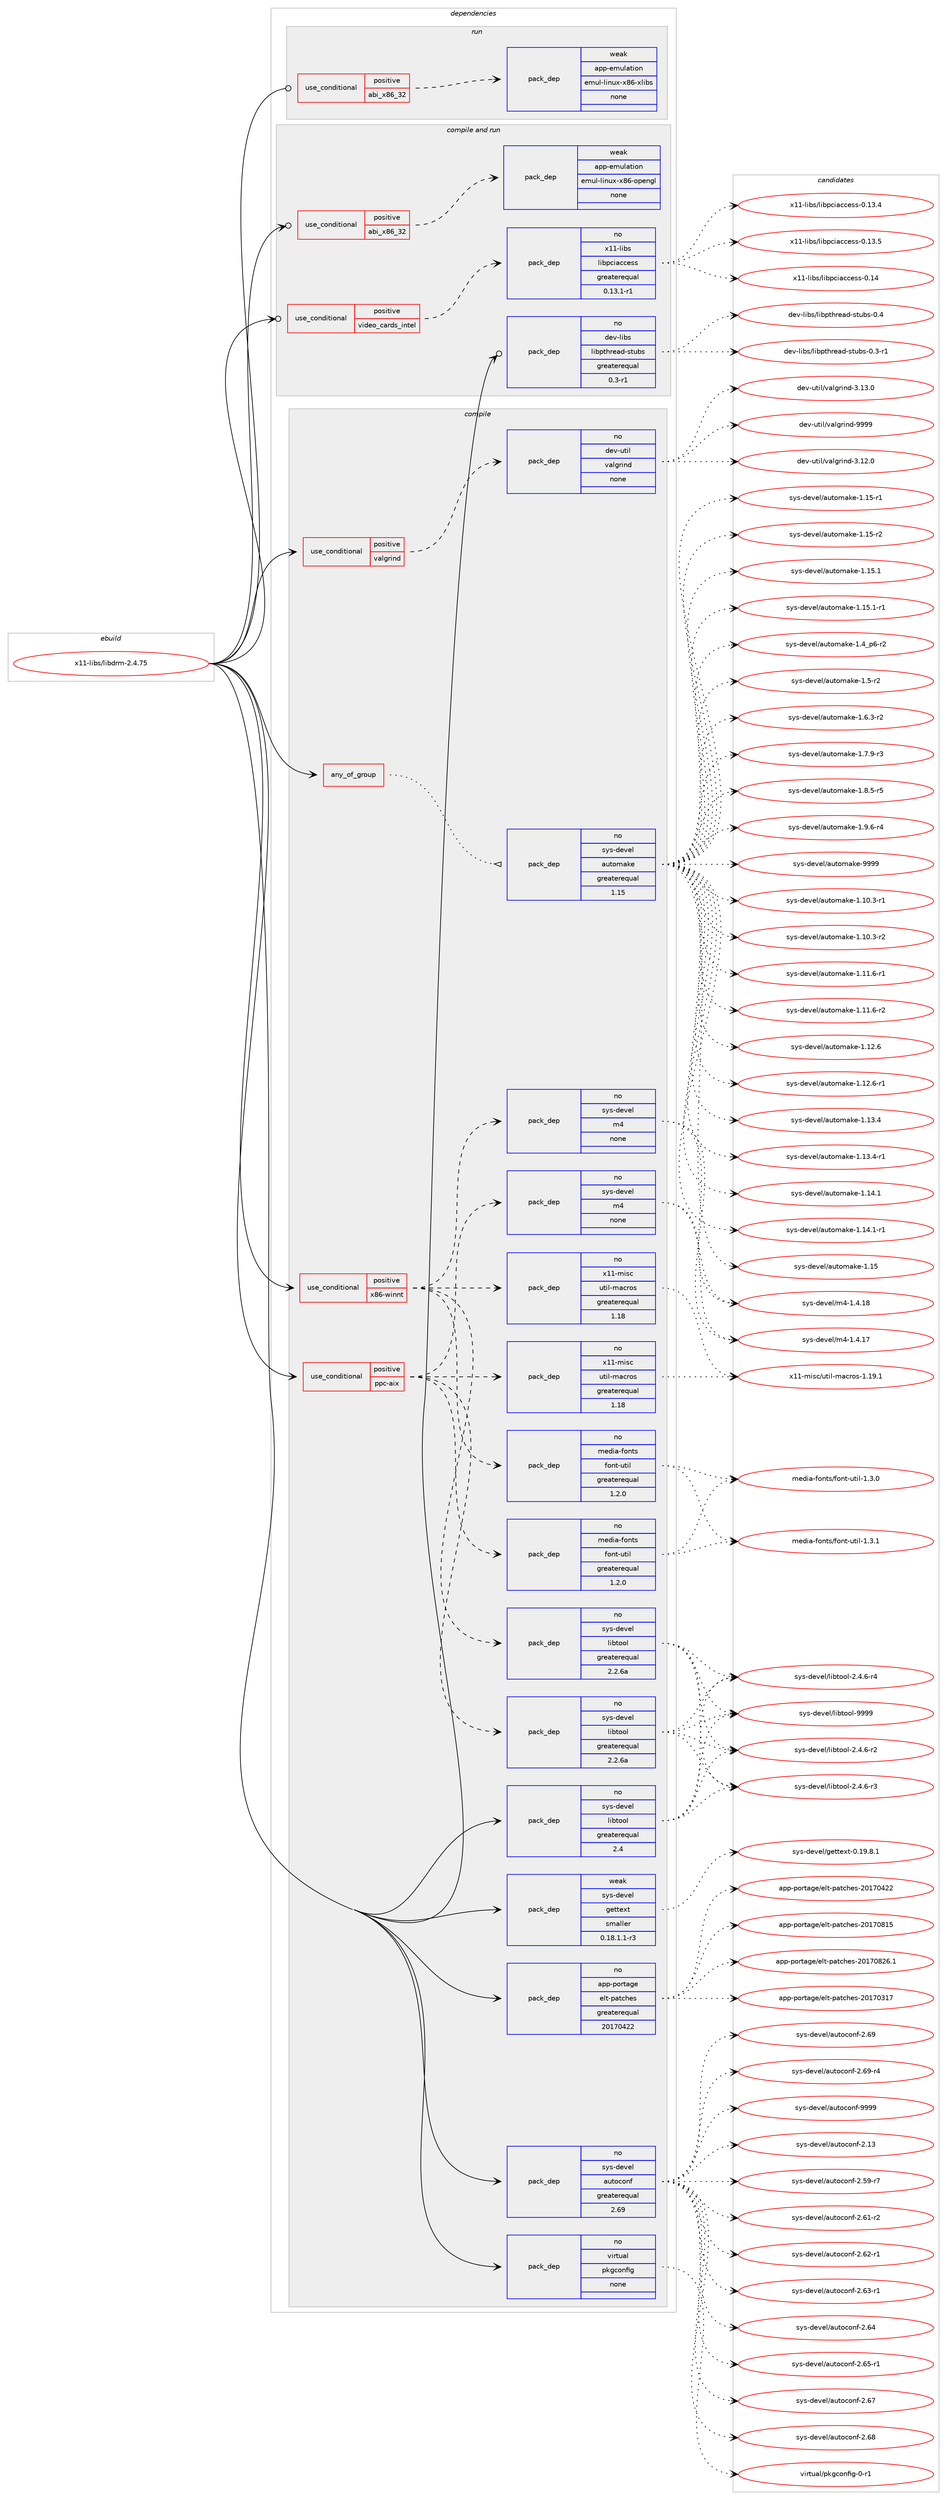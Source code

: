 digraph prolog {

# *************
# Graph options
# *************

newrank=true;
concentrate=true;
compound=true;
graph [rankdir=LR,fontname=Helvetica,fontsize=10,ranksep=1.5];#, ranksep=2.5, nodesep=0.2];
edge  [arrowhead=vee];
node  [fontname=Helvetica,fontsize=10];

# **********
# The ebuild
# **********

subgraph cluster_leftcol {
color=gray;
rank=same;
label=<<i>ebuild</i>>;
id [label="x11-libs/libdrm-2.4.75", color=red, width=4, href="../x11-libs/libdrm-2.4.75.svg"];
}

# ****************
# The dependencies
# ****************

subgraph cluster_midcol {
color=gray;
label=<<i>dependencies</i>>;
subgraph cluster_compile {
fillcolor="#eeeeee";
style=filled;
label=<<i>compile</i>>;
subgraph any9330 {
dependency518768 [label=<<TABLE BORDER="0" CELLBORDER="1" CELLSPACING="0" CELLPADDING="4"><TR><TD CELLPADDING="10">any_of_group</TD></TR></TABLE>>, shape=none, color=red];subgraph pack386534 {
dependency518769 [label=<<TABLE BORDER="0" CELLBORDER="1" CELLSPACING="0" CELLPADDING="4" WIDTH="220"><TR><TD ROWSPAN="6" CELLPADDING="30">pack_dep</TD></TR><TR><TD WIDTH="110">no</TD></TR><TR><TD>sys-devel</TD></TR><TR><TD>automake</TD></TR><TR><TD>greaterequal</TD></TR><TR><TD>1.15</TD></TR></TABLE>>, shape=none, color=blue];
}
dependency518768:e -> dependency518769:w [weight=20,style="dotted",arrowhead="oinv"];
}
id:e -> dependency518768:w [weight=20,style="solid",arrowhead="vee"];
subgraph cond122565 {
dependency518770 [label=<<TABLE BORDER="0" CELLBORDER="1" CELLSPACING="0" CELLPADDING="4"><TR><TD ROWSPAN="3" CELLPADDING="10">use_conditional</TD></TR><TR><TD>positive</TD></TR><TR><TD>ppc-aix</TD></TR></TABLE>>, shape=none, color=red];
subgraph pack386535 {
dependency518771 [label=<<TABLE BORDER="0" CELLBORDER="1" CELLSPACING="0" CELLPADDING="4" WIDTH="220"><TR><TD ROWSPAN="6" CELLPADDING="30">pack_dep</TD></TR><TR><TD WIDTH="110">no</TD></TR><TR><TD>sys-devel</TD></TR><TR><TD>libtool</TD></TR><TR><TD>greaterequal</TD></TR><TR><TD>2.2.6a</TD></TR></TABLE>>, shape=none, color=blue];
}
dependency518770:e -> dependency518771:w [weight=20,style="dashed",arrowhead="vee"];
subgraph pack386536 {
dependency518772 [label=<<TABLE BORDER="0" CELLBORDER="1" CELLSPACING="0" CELLPADDING="4" WIDTH="220"><TR><TD ROWSPAN="6" CELLPADDING="30">pack_dep</TD></TR><TR><TD WIDTH="110">no</TD></TR><TR><TD>sys-devel</TD></TR><TR><TD>m4</TD></TR><TR><TD>none</TD></TR><TR><TD></TD></TR></TABLE>>, shape=none, color=blue];
}
dependency518770:e -> dependency518772:w [weight=20,style="dashed",arrowhead="vee"];
subgraph pack386537 {
dependency518773 [label=<<TABLE BORDER="0" CELLBORDER="1" CELLSPACING="0" CELLPADDING="4" WIDTH="220"><TR><TD ROWSPAN="6" CELLPADDING="30">pack_dep</TD></TR><TR><TD WIDTH="110">no</TD></TR><TR><TD>x11-misc</TD></TR><TR><TD>util-macros</TD></TR><TR><TD>greaterequal</TD></TR><TR><TD>1.18</TD></TR></TABLE>>, shape=none, color=blue];
}
dependency518770:e -> dependency518773:w [weight=20,style="dashed",arrowhead="vee"];
subgraph pack386538 {
dependency518774 [label=<<TABLE BORDER="0" CELLBORDER="1" CELLSPACING="0" CELLPADDING="4" WIDTH="220"><TR><TD ROWSPAN="6" CELLPADDING="30">pack_dep</TD></TR><TR><TD WIDTH="110">no</TD></TR><TR><TD>media-fonts</TD></TR><TR><TD>font-util</TD></TR><TR><TD>greaterequal</TD></TR><TR><TD>1.2.0</TD></TR></TABLE>>, shape=none, color=blue];
}
dependency518770:e -> dependency518774:w [weight=20,style="dashed",arrowhead="vee"];
}
id:e -> dependency518770:w [weight=20,style="solid",arrowhead="vee"];
subgraph cond122566 {
dependency518775 [label=<<TABLE BORDER="0" CELLBORDER="1" CELLSPACING="0" CELLPADDING="4"><TR><TD ROWSPAN="3" CELLPADDING="10">use_conditional</TD></TR><TR><TD>positive</TD></TR><TR><TD>valgrind</TD></TR></TABLE>>, shape=none, color=red];
subgraph pack386539 {
dependency518776 [label=<<TABLE BORDER="0" CELLBORDER="1" CELLSPACING="0" CELLPADDING="4" WIDTH="220"><TR><TD ROWSPAN="6" CELLPADDING="30">pack_dep</TD></TR><TR><TD WIDTH="110">no</TD></TR><TR><TD>dev-util</TD></TR><TR><TD>valgrind</TD></TR><TR><TD>none</TD></TR><TR><TD></TD></TR></TABLE>>, shape=none, color=blue];
}
dependency518775:e -> dependency518776:w [weight=20,style="dashed",arrowhead="vee"];
}
id:e -> dependency518775:w [weight=20,style="solid",arrowhead="vee"];
subgraph cond122567 {
dependency518777 [label=<<TABLE BORDER="0" CELLBORDER="1" CELLSPACING="0" CELLPADDING="4"><TR><TD ROWSPAN="3" CELLPADDING="10">use_conditional</TD></TR><TR><TD>positive</TD></TR><TR><TD>x86-winnt</TD></TR></TABLE>>, shape=none, color=red];
subgraph pack386540 {
dependency518778 [label=<<TABLE BORDER="0" CELLBORDER="1" CELLSPACING="0" CELLPADDING="4" WIDTH="220"><TR><TD ROWSPAN="6" CELLPADDING="30">pack_dep</TD></TR><TR><TD WIDTH="110">no</TD></TR><TR><TD>sys-devel</TD></TR><TR><TD>libtool</TD></TR><TR><TD>greaterequal</TD></TR><TR><TD>2.2.6a</TD></TR></TABLE>>, shape=none, color=blue];
}
dependency518777:e -> dependency518778:w [weight=20,style="dashed",arrowhead="vee"];
subgraph pack386541 {
dependency518779 [label=<<TABLE BORDER="0" CELLBORDER="1" CELLSPACING="0" CELLPADDING="4" WIDTH="220"><TR><TD ROWSPAN="6" CELLPADDING="30">pack_dep</TD></TR><TR><TD WIDTH="110">no</TD></TR><TR><TD>sys-devel</TD></TR><TR><TD>m4</TD></TR><TR><TD>none</TD></TR><TR><TD></TD></TR></TABLE>>, shape=none, color=blue];
}
dependency518777:e -> dependency518779:w [weight=20,style="dashed",arrowhead="vee"];
subgraph pack386542 {
dependency518780 [label=<<TABLE BORDER="0" CELLBORDER="1" CELLSPACING="0" CELLPADDING="4" WIDTH="220"><TR><TD ROWSPAN="6" CELLPADDING="30">pack_dep</TD></TR><TR><TD WIDTH="110">no</TD></TR><TR><TD>x11-misc</TD></TR><TR><TD>util-macros</TD></TR><TR><TD>greaterequal</TD></TR><TR><TD>1.18</TD></TR></TABLE>>, shape=none, color=blue];
}
dependency518777:e -> dependency518780:w [weight=20,style="dashed",arrowhead="vee"];
subgraph pack386543 {
dependency518781 [label=<<TABLE BORDER="0" CELLBORDER="1" CELLSPACING="0" CELLPADDING="4" WIDTH="220"><TR><TD ROWSPAN="6" CELLPADDING="30">pack_dep</TD></TR><TR><TD WIDTH="110">no</TD></TR><TR><TD>media-fonts</TD></TR><TR><TD>font-util</TD></TR><TR><TD>greaterequal</TD></TR><TR><TD>1.2.0</TD></TR></TABLE>>, shape=none, color=blue];
}
dependency518777:e -> dependency518781:w [weight=20,style="dashed",arrowhead="vee"];
}
id:e -> dependency518777:w [weight=20,style="solid",arrowhead="vee"];
subgraph pack386544 {
dependency518782 [label=<<TABLE BORDER="0" CELLBORDER="1" CELLSPACING="0" CELLPADDING="4" WIDTH="220"><TR><TD ROWSPAN="6" CELLPADDING="30">pack_dep</TD></TR><TR><TD WIDTH="110">no</TD></TR><TR><TD>app-portage</TD></TR><TR><TD>elt-patches</TD></TR><TR><TD>greaterequal</TD></TR><TR><TD>20170422</TD></TR></TABLE>>, shape=none, color=blue];
}
id:e -> dependency518782:w [weight=20,style="solid",arrowhead="vee"];
subgraph pack386545 {
dependency518783 [label=<<TABLE BORDER="0" CELLBORDER="1" CELLSPACING="0" CELLPADDING="4" WIDTH="220"><TR><TD ROWSPAN="6" CELLPADDING="30">pack_dep</TD></TR><TR><TD WIDTH="110">no</TD></TR><TR><TD>sys-devel</TD></TR><TR><TD>autoconf</TD></TR><TR><TD>greaterequal</TD></TR><TR><TD>2.69</TD></TR></TABLE>>, shape=none, color=blue];
}
id:e -> dependency518783:w [weight=20,style="solid",arrowhead="vee"];
subgraph pack386546 {
dependency518784 [label=<<TABLE BORDER="0" CELLBORDER="1" CELLSPACING="0" CELLPADDING="4" WIDTH="220"><TR><TD ROWSPAN="6" CELLPADDING="30">pack_dep</TD></TR><TR><TD WIDTH="110">no</TD></TR><TR><TD>sys-devel</TD></TR><TR><TD>libtool</TD></TR><TR><TD>greaterequal</TD></TR><TR><TD>2.4</TD></TR></TABLE>>, shape=none, color=blue];
}
id:e -> dependency518784:w [weight=20,style="solid",arrowhead="vee"];
subgraph pack386547 {
dependency518785 [label=<<TABLE BORDER="0" CELLBORDER="1" CELLSPACING="0" CELLPADDING="4" WIDTH="220"><TR><TD ROWSPAN="6" CELLPADDING="30">pack_dep</TD></TR><TR><TD WIDTH="110">no</TD></TR><TR><TD>virtual</TD></TR><TR><TD>pkgconfig</TD></TR><TR><TD>none</TD></TR><TR><TD></TD></TR></TABLE>>, shape=none, color=blue];
}
id:e -> dependency518785:w [weight=20,style="solid",arrowhead="vee"];
subgraph pack386548 {
dependency518786 [label=<<TABLE BORDER="0" CELLBORDER="1" CELLSPACING="0" CELLPADDING="4" WIDTH="220"><TR><TD ROWSPAN="6" CELLPADDING="30">pack_dep</TD></TR><TR><TD WIDTH="110">weak</TD></TR><TR><TD>sys-devel</TD></TR><TR><TD>gettext</TD></TR><TR><TD>smaller</TD></TR><TR><TD>0.18.1.1-r3</TD></TR></TABLE>>, shape=none, color=blue];
}
id:e -> dependency518786:w [weight=20,style="solid",arrowhead="vee"];
}
subgraph cluster_compileandrun {
fillcolor="#eeeeee";
style=filled;
label=<<i>compile and run</i>>;
subgraph cond122568 {
dependency518787 [label=<<TABLE BORDER="0" CELLBORDER="1" CELLSPACING="0" CELLPADDING="4"><TR><TD ROWSPAN="3" CELLPADDING="10">use_conditional</TD></TR><TR><TD>positive</TD></TR><TR><TD>abi_x86_32</TD></TR></TABLE>>, shape=none, color=red];
subgraph pack386549 {
dependency518788 [label=<<TABLE BORDER="0" CELLBORDER="1" CELLSPACING="0" CELLPADDING="4" WIDTH="220"><TR><TD ROWSPAN="6" CELLPADDING="30">pack_dep</TD></TR><TR><TD WIDTH="110">weak</TD></TR><TR><TD>app-emulation</TD></TR><TR><TD>emul-linux-x86-opengl</TD></TR><TR><TD>none</TD></TR><TR><TD></TD></TR></TABLE>>, shape=none, color=blue];
}
dependency518787:e -> dependency518788:w [weight=20,style="dashed",arrowhead="vee"];
}
id:e -> dependency518787:w [weight=20,style="solid",arrowhead="odotvee"];
subgraph cond122569 {
dependency518789 [label=<<TABLE BORDER="0" CELLBORDER="1" CELLSPACING="0" CELLPADDING="4"><TR><TD ROWSPAN="3" CELLPADDING="10">use_conditional</TD></TR><TR><TD>positive</TD></TR><TR><TD>video_cards_intel</TD></TR></TABLE>>, shape=none, color=red];
subgraph pack386550 {
dependency518790 [label=<<TABLE BORDER="0" CELLBORDER="1" CELLSPACING="0" CELLPADDING="4" WIDTH="220"><TR><TD ROWSPAN="6" CELLPADDING="30">pack_dep</TD></TR><TR><TD WIDTH="110">no</TD></TR><TR><TD>x11-libs</TD></TR><TR><TD>libpciaccess</TD></TR><TR><TD>greaterequal</TD></TR><TR><TD>0.13.1-r1</TD></TR></TABLE>>, shape=none, color=blue];
}
dependency518789:e -> dependency518790:w [weight=20,style="dashed",arrowhead="vee"];
}
id:e -> dependency518789:w [weight=20,style="solid",arrowhead="odotvee"];
subgraph pack386551 {
dependency518791 [label=<<TABLE BORDER="0" CELLBORDER="1" CELLSPACING="0" CELLPADDING="4" WIDTH="220"><TR><TD ROWSPAN="6" CELLPADDING="30">pack_dep</TD></TR><TR><TD WIDTH="110">no</TD></TR><TR><TD>dev-libs</TD></TR><TR><TD>libpthread-stubs</TD></TR><TR><TD>greaterequal</TD></TR><TR><TD>0.3-r1</TD></TR></TABLE>>, shape=none, color=blue];
}
id:e -> dependency518791:w [weight=20,style="solid",arrowhead="odotvee"];
}
subgraph cluster_run {
fillcolor="#eeeeee";
style=filled;
label=<<i>run</i>>;
subgraph cond122570 {
dependency518792 [label=<<TABLE BORDER="0" CELLBORDER="1" CELLSPACING="0" CELLPADDING="4"><TR><TD ROWSPAN="3" CELLPADDING="10">use_conditional</TD></TR><TR><TD>positive</TD></TR><TR><TD>abi_x86_32</TD></TR></TABLE>>, shape=none, color=red];
subgraph pack386552 {
dependency518793 [label=<<TABLE BORDER="0" CELLBORDER="1" CELLSPACING="0" CELLPADDING="4" WIDTH="220"><TR><TD ROWSPAN="6" CELLPADDING="30">pack_dep</TD></TR><TR><TD WIDTH="110">weak</TD></TR><TR><TD>app-emulation</TD></TR><TR><TD>emul-linux-x86-xlibs</TD></TR><TR><TD>none</TD></TR><TR><TD></TD></TR></TABLE>>, shape=none, color=blue];
}
dependency518792:e -> dependency518793:w [weight=20,style="dashed",arrowhead="vee"];
}
id:e -> dependency518792:w [weight=20,style="solid",arrowhead="odot"];
}
}

# **************
# The candidates
# **************

subgraph cluster_choices {
rank=same;
color=gray;
label=<<i>candidates</i>>;

subgraph choice386534 {
color=black;
nodesep=1;
choice11512111545100101118101108479711711611110997107101454946494846514511449 [label="sys-devel/automake-1.10.3-r1", color=red, width=4,href="../sys-devel/automake-1.10.3-r1.svg"];
choice11512111545100101118101108479711711611110997107101454946494846514511450 [label="sys-devel/automake-1.10.3-r2", color=red, width=4,href="../sys-devel/automake-1.10.3-r2.svg"];
choice11512111545100101118101108479711711611110997107101454946494946544511449 [label="sys-devel/automake-1.11.6-r1", color=red, width=4,href="../sys-devel/automake-1.11.6-r1.svg"];
choice11512111545100101118101108479711711611110997107101454946494946544511450 [label="sys-devel/automake-1.11.6-r2", color=red, width=4,href="../sys-devel/automake-1.11.6-r2.svg"];
choice1151211154510010111810110847971171161111099710710145494649504654 [label="sys-devel/automake-1.12.6", color=red, width=4,href="../sys-devel/automake-1.12.6.svg"];
choice11512111545100101118101108479711711611110997107101454946495046544511449 [label="sys-devel/automake-1.12.6-r1", color=red, width=4,href="../sys-devel/automake-1.12.6-r1.svg"];
choice1151211154510010111810110847971171161111099710710145494649514652 [label="sys-devel/automake-1.13.4", color=red, width=4,href="../sys-devel/automake-1.13.4.svg"];
choice11512111545100101118101108479711711611110997107101454946495146524511449 [label="sys-devel/automake-1.13.4-r1", color=red, width=4,href="../sys-devel/automake-1.13.4-r1.svg"];
choice1151211154510010111810110847971171161111099710710145494649524649 [label="sys-devel/automake-1.14.1", color=red, width=4,href="../sys-devel/automake-1.14.1.svg"];
choice11512111545100101118101108479711711611110997107101454946495246494511449 [label="sys-devel/automake-1.14.1-r1", color=red, width=4,href="../sys-devel/automake-1.14.1-r1.svg"];
choice115121115451001011181011084797117116111109971071014549464953 [label="sys-devel/automake-1.15", color=red, width=4,href="../sys-devel/automake-1.15.svg"];
choice1151211154510010111810110847971171161111099710710145494649534511449 [label="sys-devel/automake-1.15-r1", color=red, width=4,href="../sys-devel/automake-1.15-r1.svg"];
choice1151211154510010111810110847971171161111099710710145494649534511450 [label="sys-devel/automake-1.15-r2", color=red, width=4,href="../sys-devel/automake-1.15-r2.svg"];
choice1151211154510010111810110847971171161111099710710145494649534649 [label="sys-devel/automake-1.15.1", color=red, width=4,href="../sys-devel/automake-1.15.1.svg"];
choice11512111545100101118101108479711711611110997107101454946495346494511449 [label="sys-devel/automake-1.15.1-r1", color=red, width=4,href="../sys-devel/automake-1.15.1-r1.svg"];
choice115121115451001011181011084797117116111109971071014549465295112544511450 [label="sys-devel/automake-1.4_p6-r2", color=red, width=4,href="../sys-devel/automake-1.4_p6-r2.svg"];
choice11512111545100101118101108479711711611110997107101454946534511450 [label="sys-devel/automake-1.5-r2", color=red, width=4,href="../sys-devel/automake-1.5-r2.svg"];
choice115121115451001011181011084797117116111109971071014549465446514511450 [label="sys-devel/automake-1.6.3-r2", color=red, width=4,href="../sys-devel/automake-1.6.3-r2.svg"];
choice115121115451001011181011084797117116111109971071014549465546574511451 [label="sys-devel/automake-1.7.9-r3", color=red, width=4,href="../sys-devel/automake-1.7.9-r3.svg"];
choice115121115451001011181011084797117116111109971071014549465646534511453 [label="sys-devel/automake-1.8.5-r5", color=red, width=4,href="../sys-devel/automake-1.8.5-r5.svg"];
choice115121115451001011181011084797117116111109971071014549465746544511452 [label="sys-devel/automake-1.9.6-r4", color=red, width=4,href="../sys-devel/automake-1.9.6-r4.svg"];
choice115121115451001011181011084797117116111109971071014557575757 [label="sys-devel/automake-9999", color=red, width=4,href="../sys-devel/automake-9999.svg"];
dependency518769:e -> choice11512111545100101118101108479711711611110997107101454946494846514511449:w [style=dotted,weight="100"];
dependency518769:e -> choice11512111545100101118101108479711711611110997107101454946494846514511450:w [style=dotted,weight="100"];
dependency518769:e -> choice11512111545100101118101108479711711611110997107101454946494946544511449:w [style=dotted,weight="100"];
dependency518769:e -> choice11512111545100101118101108479711711611110997107101454946494946544511450:w [style=dotted,weight="100"];
dependency518769:e -> choice1151211154510010111810110847971171161111099710710145494649504654:w [style=dotted,weight="100"];
dependency518769:e -> choice11512111545100101118101108479711711611110997107101454946495046544511449:w [style=dotted,weight="100"];
dependency518769:e -> choice1151211154510010111810110847971171161111099710710145494649514652:w [style=dotted,weight="100"];
dependency518769:e -> choice11512111545100101118101108479711711611110997107101454946495146524511449:w [style=dotted,weight="100"];
dependency518769:e -> choice1151211154510010111810110847971171161111099710710145494649524649:w [style=dotted,weight="100"];
dependency518769:e -> choice11512111545100101118101108479711711611110997107101454946495246494511449:w [style=dotted,weight="100"];
dependency518769:e -> choice115121115451001011181011084797117116111109971071014549464953:w [style=dotted,weight="100"];
dependency518769:e -> choice1151211154510010111810110847971171161111099710710145494649534511449:w [style=dotted,weight="100"];
dependency518769:e -> choice1151211154510010111810110847971171161111099710710145494649534511450:w [style=dotted,weight="100"];
dependency518769:e -> choice1151211154510010111810110847971171161111099710710145494649534649:w [style=dotted,weight="100"];
dependency518769:e -> choice11512111545100101118101108479711711611110997107101454946495346494511449:w [style=dotted,weight="100"];
dependency518769:e -> choice115121115451001011181011084797117116111109971071014549465295112544511450:w [style=dotted,weight="100"];
dependency518769:e -> choice11512111545100101118101108479711711611110997107101454946534511450:w [style=dotted,weight="100"];
dependency518769:e -> choice115121115451001011181011084797117116111109971071014549465446514511450:w [style=dotted,weight="100"];
dependency518769:e -> choice115121115451001011181011084797117116111109971071014549465546574511451:w [style=dotted,weight="100"];
dependency518769:e -> choice115121115451001011181011084797117116111109971071014549465646534511453:w [style=dotted,weight="100"];
dependency518769:e -> choice115121115451001011181011084797117116111109971071014549465746544511452:w [style=dotted,weight="100"];
dependency518769:e -> choice115121115451001011181011084797117116111109971071014557575757:w [style=dotted,weight="100"];
}
subgraph choice386535 {
color=black;
nodesep=1;
choice1151211154510010111810110847108105981161111111084550465246544511450 [label="sys-devel/libtool-2.4.6-r2", color=red, width=4,href="../sys-devel/libtool-2.4.6-r2.svg"];
choice1151211154510010111810110847108105981161111111084550465246544511451 [label="sys-devel/libtool-2.4.6-r3", color=red, width=4,href="../sys-devel/libtool-2.4.6-r3.svg"];
choice1151211154510010111810110847108105981161111111084550465246544511452 [label="sys-devel/libtool-2.4.6-r4", color=red, width=4,href="../sys-devel/libtool-2.4.6-r4.svg"];
choice1151211154510010111810110847108105981161111111084557575757 [label="sys-devel/libtool-9999", color=red, width=4,href="../sys-devel/libtool-9999.svg"];
dependency518771:e -> choice1151211154510010111810110847108105981161111111084550465246544511450:w [style=dotted,weight="100"];
dependency518771:e -> choice1151211154510010111810110847108105981161111111084550465246544511451:w [style=dotted,weight="100"];
dependency518771:e -> choice1151211154510010111810110847108105981161111111084550465246544511452:w [style=dotted,weight="100"];
dependency518771:e -> choice1151211154510010111810110847108105981161111111084557575757:w [style=dotted,weight="100"];
}
subgraph choice386536 {
color=black;
nodesep=1;
choice11512111545100101118101108471095245494652464955 [label="sys-devel/m4-1.4.17", color=red, width=4,href="../sys-devel/m4-1.4.17.svg"];
choice11512111545100101118101108471095245494652464956 [label="sys-devel/m4-1.4.18", color=red, width=4,href="../sys-devel/m4-1.4.18.svg"];
dependency518772:e -> choice11512111545100101118101108471095245494652464955:w [style=dotted,weight="100"];
dependency518772:e -> choice11512111545100101118101108471095245494652464956:w [style=dotted,weight="100"];
}
subgraph choice386537 {
color=black;
nodesep=1;
choice120494945109105115994711711610510845109979911411111545494649574649 [label="x11-misc/util-macros-1.19.1", color=red, width=4,href="../x11-misc/util-macros-1.19.1.svg"];
dependency518773:e -> choice120494945109105115994711711610510845109979911411111545494649574649:w [style=dotted,weight="100"];
}
subgraph choice386538 {
color=black;
nodesep=1;
choice10910110010597451021111101161154710211111011645117116105108454946514648 [label="media-fonts/font-util-1.3.0", color=red, width=4,href="../media-fonts/font-util-1.3.0.svg"];
choice10910110010597451021111101161154710211111011645117116105108454946514649 [label="media-fonts/font-util-1.3.1", color=red, width=4,href="../media-fonts/font-util-1.3.1.svg"];
dependency518774:e -> choice10910110010597451021111101161154710211111011645117116105108454946514648:w [style=dotted,weight="100"];
dependency518774:e -> choice10910110010597451021111101161154710211111011645117116105108454946514649:w [style=dotted,weight="100"];
}
subgraph choice386539 {
color=black;
nodesep=1;
choice10010111845117116105108471189710810311410511010045514649504648 [label="dev-util/valgrind-3.12.0", color=red, width=4,href="../dev-util/valgrind-3.12.0.svg"];
choice10010111845117116105108471189710810311410511010045514649514648 [label="dev-util/valgrind-3.13.0", color=red, width=4,href="../dev-util/valgrind-3.13.0.svg"];
choice1001011184511711610510847118971081031141051101004557575757 [label="dev-util/valgrind-9999", color=red, width=4,href="../dev-util/valgrind-9999.svg"];
dependency518776:e -> choice10010111845117116105108471189710810311410511010045514649504648:w [style=dotted,weight="100"];
dependency518776:e -> choice10010111845117116105108471189710810311410511010045514649514648:w [style=dotted,weight="100"];
dependency518776:e -> choice1001011184511711610510847118971081031141051101004557575757:w [style=dotted,weight="100"];
}
subgraph choice386540 {
color=black;
nodesep=1;
choice1151211154510010111810110847108105981161111111084550465246544511450 [label="sys-devel/libtool-2.4.6-r2", color=red, width=4,href="../sys-devel/libtool-2.4.6-r2.svg"];
choice1151211154510010111810110847108105981161111111084550465246544511451 [label="sys-devel/libtool-2.4.6-r3", color=red, width=4,href="../sys-devel/libtool-2.4.6-r3.svg"];
choice1151211154510010111810110847108105981161111111084550465246544511452 [label="sys-devel/libtool-2.4.6-r4", color=red, width=4,href="../sys-devel/libtool-2.4.6-r4.svg"];
choice1151211154510010111810110847108105981161111111084557575757 [label="sys-devel/libtool-9999", color=red, width=4,href="../sys-devel/libtool-9999.svg"];
dependency518778:e -> choice1151211154510010111810110847108105981161111111084550465246544511450:w [style=dotted,weight="100"];
dependency518778:e -> choice1151211154510010111810110847108105981161111111084550465246544511451:w [style=dotted,weight="100"];
dependency518778:e -> choice1151211154510010111810110847108105981161111111084550465246544511452:w [style=dotted,weight="100"];
dependency518778:e -> choice1151211154510010111810110847108105981161111111084557575757:w [style=dotted,weight="100"];
}
subgraph choice386541 {
color=black;
nodesep=1;
choice11512111545100101118101108471095245494652464955 [label="sys-devel/m4-1.4.17", color=red, width=4,href="../sys-devel/m4-1.4.17.svg"];
choice11512111545100101118101108471095245494652464956 [label="sys-devel/m4-1.4.18", color=red, width=4,href="../sys-devel/m4-1.4.18.svg"];
dependency518779:e -> choice11512111545100101118101108471095245494652464955:w [style=dotted,weight="100"];
dependency518779:e -> choice11512111545100101118101108471095245494652464956:w [style=dotted,weight="100"];
}
subgraph choice386542 {
color=black;
nodesep=1;
choice120494945109105115994711711610510845109979911411111545494649574649 [label="x11-misc/util-macros-1.19.1", color=red, width=4,href="../x11-misc/util-macros-1.19.1.svg"];
dependency518780:e -> choice120494945109105115994711711610510845109979911411111545494649574649:w [style=dotted,weight="100"];
}
subgraph choice386543 {
color=black;
nodesep=1;
choice10910110010597451021111101161154710211111011645117116105108454946514648 [label="media-fonts/font-util-1.3.0", color=red, width=4,href="../media-fonts/font-util-1.3.0.svg"];
choice10910110010597451021111101161154710211111011645117116105108454946514649 [label="media-fonts/font-util-1.3.1", color=red, width=4,href="../media-fonts/font-util-1.3.1.svg"];
dependency518781:e -> choice10910110010597451021111101161154710211111011645117116105108454946514648:w [style=dotted,weight="100"];
dependency518781:e -> choice10910110010597451021111101161154710211111011645117116105108454946514649:w [style=dotted,weight="100"];
}
subgraph choice386544 {
color=black;
nodesep=1;
choice97112112451121111141169710310147101108116451129711699104101115455048495548514955 [label="app-portage/elt-patches-20170317", color=red, width=4,href="../app-portage/elt-patches-20170317.svg"];
choice97112112451121111141169710310147101108116451129711699104101115455048495548525050 [label="app-portage/elt-patches-20170422", color=red, width=4,href="../app-portage/elt-patches-20170422.svg"];
choice97112112451121111141169710310147101108116451129711699104101115455048495548564953 [label="app-portage/elt-patches-20170815", color=red, width=4,href="../app-portage/elt-patches-20170815.svg"];
choice971121124511211111411697103101471011081164511297116991041011154550484955485650544649 [label="app-portage/elt-patches-20170826.1", color=red, width=4,href="../app-portage/elt-patches-20170826.1.svg"];
dependency518782:e -> choice97112112451121111141169710310147101108116451129711699104101115455048495548514955:w [style=dotted,weight="100"];
dependency518782:e -> choice97112112451121111141169710310147101108116451129711699104101115455048495548525050:w [style=dotted,weight="100"];
dependency518782:e -> choice97112112451121111141169710310147101108116451129711699104101115455048495548564953:w [style=dotted,weight="100"];
dependency518782:e -> choice971121124511211111411697103101471011081164511297116991041011154550484955485650544649:w [style=dotted,weight="100"];
}
subgraph choice386545 {
color=black;
nodesep=1;
choice115121115451001011181011084797117116111991111101024550464951 [label="sys-devel/autoconf-2.13", color=red, width=4,href="../sys-devel/autoconf-2.13.svg"];
choice1151211154510010111810110847971171161119911111010245504653574511455 [label="sys-devel/autoconf-2.59-r7", color=red, width=4,href="../sys-devel/autoconf-2.59-r7.svg"];
choice1151211154510010111810110847971171161119911111010245504654494511450 [label="sys-devel/autoconf-2.61-r2", color=red, width=4,href="../sys-devel/autoconf-2.61-r2.svg"];
choice1151211154510010111810110847971171161119911111010245504654504511449 [label="sys-devel/autoconf-2.62-r1", color=red, width=4,href="../sys-devel/autoconf-2.62-r1.svg"];
choice1151211154510010111810110847971171161119911111010245504654514511449 [label="sys-devel/autoconf-2.63-r1", color=red, width=4,href="../sys-devel/autoconf-2.63-r1.svg"];
choice115121115451001011181011084797117116111991111101024550465452 [label="sys-devel/autoconf-2.64", color=red, width=4,href="../sys-devel/autoconf-2.64.svg"];
choice1151211154510010111810110847971171161119911111010245504654534511449 [label="sys-devel/autoconf-2.65-r1", color=red, width=4,href="../sys-devel/autoconf-2.65-r1.svg"];
choice115121115451001011181011084797117116111991111101024550465455 [label="sys-devel/autoconf-2.67", color=red, width=4,href="../sys-devel/autoconf-2.67.svg"];
choice115121115451001011181011084797117116111991111101024550465456 [label="sys-devel/autoconf-2.68", color=red, width=4,href="../sys-devel/autoconf-2.68.svg"];
choice115121115451001011181011084797117116111991111101024550465457 [label="sys-devel/autoconf-2.69", color=red, width=4,href="../sys-devel/autoconf-2.69.svg"];
choice1151211154510010111810110847971171161119911111010245504654574511452 [label="sys-devel/autoconf-2.69-r4", color=red, width=4,href="../sys-devel/autoconf-2.69-r4.svg"];
choice115121115451001011181011084797117116111991111101024557575757 [label="sys-devel/autoconf-9999", color=red, width=4,href="../sys-devel/autoconf-9999.svg"];
dependency518783:e -> choice115121115451001011181011084797117116111991111101024550464951:w [style=dotted,weight="100"];
dependency518783:e -> choice1151211154510010111810110847971171161119911111010245504653574511455:w [style=dotted,weight="100"];
dependency518783:e -> choice1151211154510010111810110847971171161119911111010245504654494511450:w [style=dotted,weight="100"];
dependency518783:e -> choice1151211154510010111810110847971171161119911111010245504654504511449:w [style=dotted,weight="100"];
dependency518783:e -> choice1151211154510010111810110847971171161119911111010245504654514511449:w [style=dotted,weight="100"];
dependency518783:e -> choice115121115451001011181011084797117116111991111101024550465452:w [style=dotted,weight="100"];
dependency518783:e -> choice1151211154510010111810110847971171161119911111010245504654534511449:w [style=dotted,weight="100"];
dependency518783:e -> choice115121115451001011181011084797117116111991111101024550465455:w [style=dotted,weight="100"];
dependency518783:e -> choice115121115451001011181011084797117116111991111101024550465456:w [style=dotted,weight="100"];
dependency518783:e -> choice115121115451001011181011084797117116111991111101024550465457:w [style=dotted,weight="100"];
dependency518783:e -> choice1151211154510010111810110847971171161119911111010245504654574511452:w [style=dotted,weight="100"];
dependency518783:e -> choice115121115451001011181011084797117116111991111101024557575757:w [style=dotted,weight="100"];
}
subgraph choice386546 {
color=black;
nodesep=1;
choice1151211154510010111810110847108105981161111111084550465246544511450 [label="sys-devel/libtool-2.4.6-r2", color=red, width=4,href="../sys-devel/libtool-2.4.6-r2.svg"];
choice1151211154510010111810110847108105981161111111084550465246544511451 [label="sys-devel/libtool-2.4.6-r3", color=red, width=4,href="../sys-devel/libtool-2.4.6-r3.svg"];
choice1151211154510010111810110847108105981161111111084550465246544511452 [label="sys-devel/libtool-2.4.6-r4", color=red, width=4,href="../sys-devel/libtool-2.4.6-r4.svg"];
choice1151211154510010111810110847108105981161111111084557575757 [label="sys-devel/libtool-9999", color=red, width=4,href="../sys-devel/libtool-9999.svg"];
dependency518784:e -> choice1151211154510010111810110847108105981161111111084550465246544511450:w [style=dotted,weight="100"];
dependency518784:e -> choice1151211154510010111810110847108105981161111111084550465246544511451:w [style=dotted,weight="100"];
dependency518784:e -> choice1151211154510010111810110847108105981161111111084550465246544511452:w [style=dotted,weight="100"];
dependency518784:e -> choice1151211154510010111810110847108105981161111111084557575757:w [style=dotted,weight="100"];
}
subgraph choice386547 {
color=black;
nodesep=1;
choice11810511411611797108471121071039911111010210510345484511449 [label="virtual/pkgconfig-0-r1", color=red, width=4,href="../virtual/pkgconfig-0-r1.svg"];
dependency518785:e -> choice11810511411611797108471121071039911111010210510345484511449:w [style=dotted,weight="100"];
}
subgraph choice386548 {
color=black;
nodesep=1;
choice1151211154510010111810110847103101116116101120116454846495746564649 [label="sys-devel/gettext-0.19.8.1", color=red, width=4,href="../sys-devel/gettext-0.19.8.1.svg"];
dependency518786:e -> choice1151211154510010111810110847103101116116101120116454846495746564649:w [style=dotted,weight="100"];
}
subgraph choice386549 {
color=black;
nodesep=1;
}
subgraph choice386550 {
color=black;
nodesep=1;
choice1204949451081059811547108105981129910597999910111511545484649514652 [label="x11-libs/libpciaccess-0.13.4", color=red, width=4,href="../x11-libs/libpciaccess-0.13.4.svg"];
choice1204949451081059811547108105981129910597999910111511545484649514653 [label="x11-libs/libpciaccess-0.13.5", color=red, width=4,href="../x11-libs/libpciaccess-0.13.5.svg"];
choice120494945108105981154710810598112991059799991011151154548464952 [label="x11-libs/libpciaccess-0.14", color=red, width=4,href="../x11-libs/libpciaccess-0.14.svg"];
dependency518790:e -> choice1204949451081059811547108105981129910597999910111511545484649514652:w [style=dotted,weight="100"];
dependency518790:e -> choice1204949451081059811547108105981129910597999910111511545484649514653:w [style=dotted,weight="100"];
dependency518790:e -> choice120494945108105981154710810598112991059799991011151154548464952:w [style=dotted,weight="100"];
}
subgraph choice386551 {
color=black;
nodesep=1;
choice10010111845108105981154710810598112116104114101971004511511611798115454846514511449 [label="dev-libs/libpthread-stubs-0.3-r1", color=red, width=4,href="../dev-libs/libpthread-stubs-0.3-r1.svg"];
choice1001011184510810598115471081059811211610411410197100451151161179811545484652 [label="dev-libs/libpthread-stubs-0.4", color=red, width=4,href="../dev-libs/libpthread-stubs-0.4.svg"];
dependency518791:e -> choice10010111845108105981154710810598112116104114101971004511511611798115454846514511449:w [style=dotted,weight="100"];
dependency518791:e -> choice1001011184510810598115471081059811211610411410197100451151161179811545484652:w [style=dotted,weight="100"];
}
subgraph choice386552 {
color=black;
nodesep=1;
}
}

}
